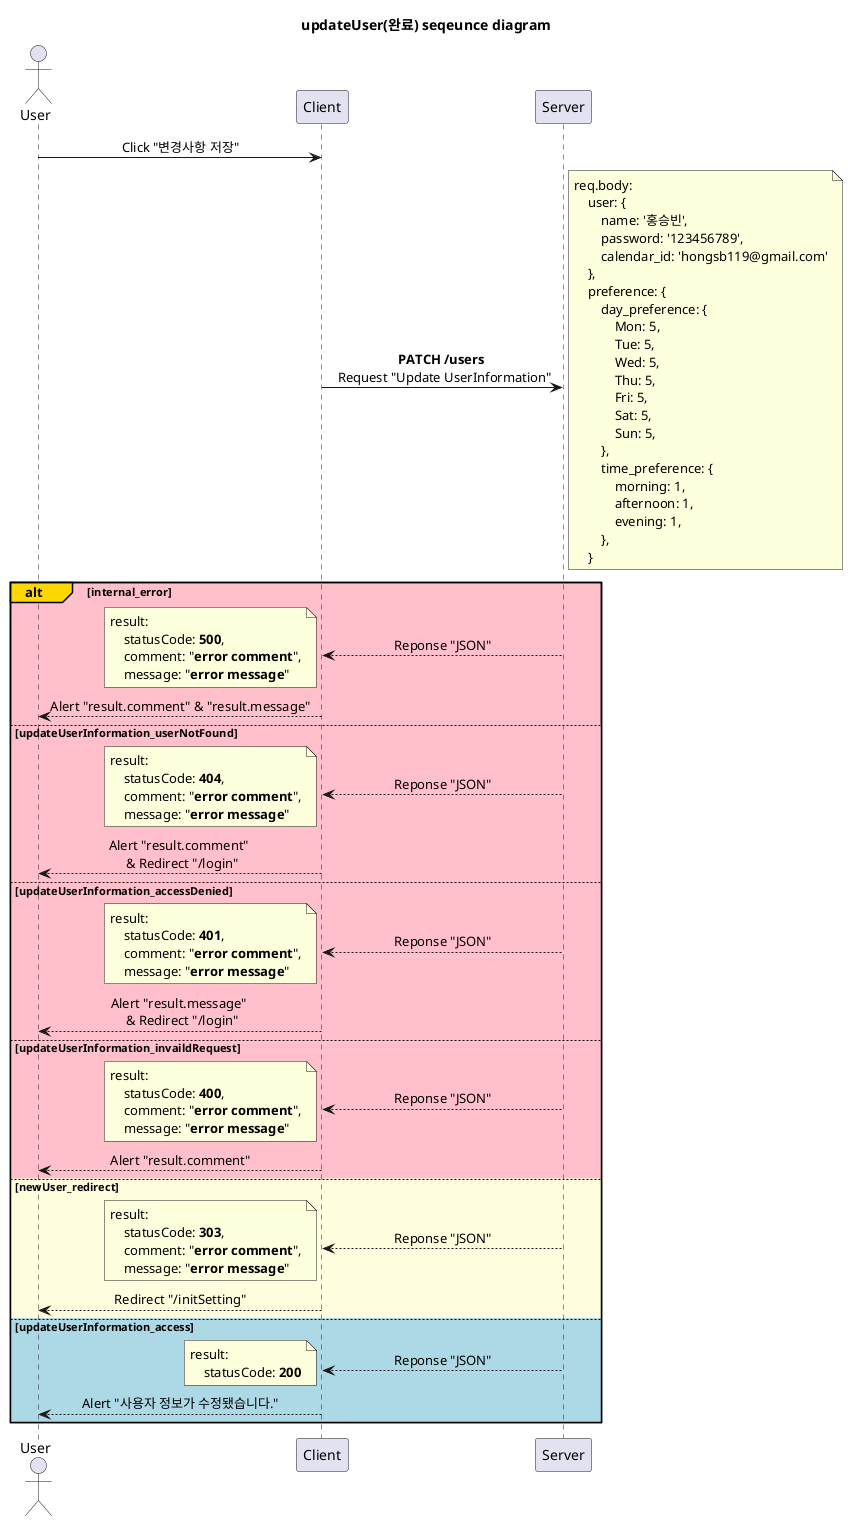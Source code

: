 @startuml updateUser(완료)
'http://localhost:3000/setting

title updateUser(완료) seqeunce diagram

skinparam SequenceMessageAlignment center

participant Server order 30
participant Client order 20
actor User order 10

User -> Client: Click "변경사항 저장"

Client -> Server: **PATCH /users** \n Request "Update UserInformation"
note right
    req.body:
        user: {
            name: '홍승빈',
            password: '123456789',
            calendar_id: 'hongsb119@gmail.com'
        },
        preference: {
            day_preference: {
                Mon: 5,
                Tue: 5,
                Wed: 5,
                Thu: 5,
                Fri: 5,
                Sat: 5,
                Sun: 5,
            },
            time_preference: {
                morning: 1,
                afternoon: 1,
                evening: 1,
            },
        }
end note

alt#Gold #Pink internal_error
    Client <-- Server: Reponse "JSON"
    note left
        result:
            statusCode: **500**,
            comment: "**error comment**",
            message: "**error message**"
    end note
    User <-- Client: Alert "result.comment" & "result.message"

else #Pink updateUserInformation_userNotFound
    Client <-- Server: Reponse "JSON"
    note left
        result:
            statusCode: **404**,
            comment: "**error comment**",
            message: "**error message**"
    end note
    User <-- Client: Alert "result.comment" \n & Redirect "/login"

else #Pink updateUserInformation_accessDenied
    Client <-- Server: Reponse "JSON"
    note left
        result:
            statusCode: **401**,
            comment: "**error comment**",
            message: "**error message**"
    end note
    User <-- Client: Alert "result.message" \n & Redirect "/login"

else #Pink updateUserInformation_invaildRequest
    Client <-- Server: Reponse "JSON"
    note left
        result:
            statusCode: **400**,
            comment: "**error comment**",
            message: "**error message**"
    end note
    User <-- Client: Alert "result.comment"
    ' alt #Gray "선호도 형식이 올바르지 않습니다."
    '     User <-- Client: Alert "result.comment"

    ' else #Gray "로컬 로그인으로 인증된 계정만 사용할 수 있습니다."
    '     User <-- Client: Alert "result.comment"

    ' else #Gray "소셜 로그인으로 인증된 계정만 사용할 수 있습니다."
    '     User <-- Client: Alert "result.comment"

    ' end

else #LightYellow newUser_redirect
    Client <-- Server: Reponse "JSON"
    note left
        result:
            statusCode: **303**,
            comment: "**error comment**",
            message: "**error message**"
    end note
    User <-- Client: Redirect "/initSetting"

else #LightBlue updateUserInformation_access
    Client <-- Server: Reponse "JSON"
    note left
        result:
            statusCode: **200**
    end note
    User <-- Client: Alert "사용자 정보가 수정됐습니다."
end

@enduml